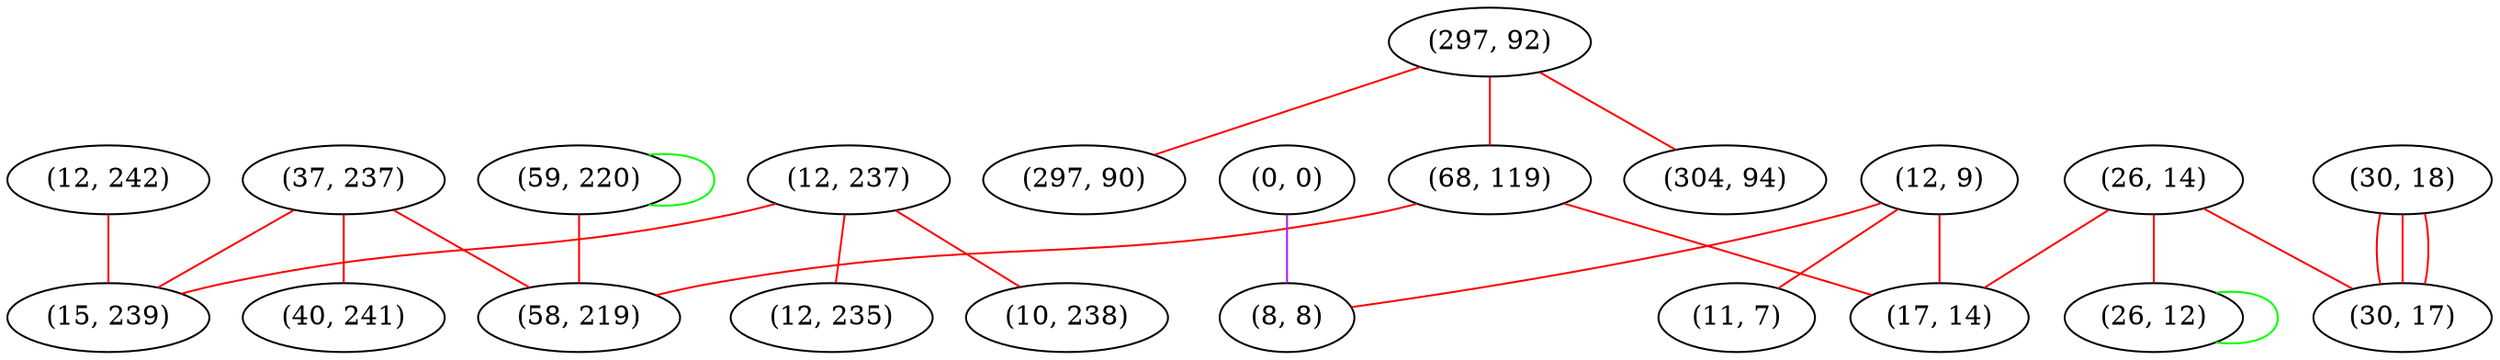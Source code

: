 graph "" {
"(26, 14)";
"(12, 237)";
"(37, 237)";
"(297, 92)";
"(68, 119)";
"(40, 241)";
"(30, 18)";
"(12, 9)";
"(59, 220)";
"(304, 94)";
"(12, 242)";
"(12, 235)";
"(17, 14)";
"(26, 12)";
"(0, 0)";
"(58, 219)";
"(10, 238)";
"(15, 239)";
"(297, 90)";
"(11, 7)";
"(30, 17)";
"(8, 8)";
"(26, 14)" -- "(30, 17)"  [color=red, key=0, weight=1];
"(26, 14)" -- "(17, 14)"  [color=red, key=0, weight=1];
"(26, 14)" -- "(26, 12)"  [color=red, key=0, weight=1];
"(12, 237)" -- "(10, 238)"  [color=red, key=0, weight=1];
"(12, 237)" -- "(15, 239)"  [color=red, key=0, weight=1];
"(12, 237)" -- "(12, 235)"  [color=red, key=0, weight=1];
"(37, 237)" -- "(40, 241)"  [color=red, key=0, weight=1];
"(37, 237)" -- "(58, 219)"  [color=red, key=0, weight=1];
"(37, 237)" -- "(15, 239)"  [color=red, key=0, weight=1];
"(297, 92)" -- "(297, 90)"  [color=red, key=0, weight=1];
"(297, 92)" -- "(304, 94)"  [color=red, key=0, weight=1];
"(297, 92)" -- "(68, 119)"  [color=red, key=0, weight=1];
"(68, 119)" -- "(58, 219)"  [color=red, key=0, weight=1];
"(68, 119)" -- "(17, 14)"  [color=red, key=0, weight=1];
"(30, 18)" -- "(30, 17)"  [color=red, key=0, weight=1];
"(30, 18)" -- "(30, 17)"  [color=red, key=1, weight=1];
"(30, 18)" -- "(30, 17)"  [color=red, key=2, weight=1];
"(12, 9)" -- "(11, 7)"  [color=red, key=0, weight=1];
"(12, 9)" -- "(8, 8)"  [color=red, key=0, weight=1];
"(12, 9)" -- "(17, 14)"  [color=red, key=0, weight=1];
"(59, 220)" -- "(59, 220)"  [color=green, key=0, weight=2];
"(59, 220)" -- "(58, 219)"  [color=red, key=0, weight=1];
"(12, 242)" -- "(15, 239)"  [color=red, key=0, weight=1];
"(26, 12)" -- "(26, 12)"  [color=green, key=0, weight=2];
"(0, 0)" -- "(8, 8)"  [color=purple, key=0, weight=4];
}
